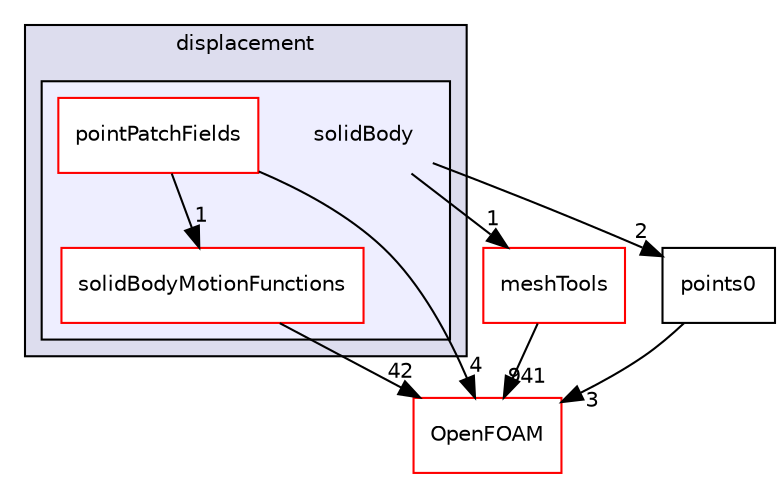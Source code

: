 digraph "src/dynamicMesh/motionSolvers/displacement/solidBody" {
  bgcolor=transparent;
  compound=true
  node [ fontsize="10", fontname="Helvetica"];
  edge [ labelfontsize="10", labelfontname="Helvetica"];
  subgraph clusterdir_b6bbef0e5e6a5d50496a71f7626b4ce2 {
    graph [ bgcolor="#ddddee", pencolor="black", label="displacement" fontname="Helvetica", fontsize="10", URL="dir_b6bbef0e5e6a5d50496a71f7626b4ce2.html"]
  subgraph clusterdir_cc7685f7f9f2ad928de6799da701a0fd {
    graph [ bgcolor="#eeeeff", pencolor="black", label="" URL="dir_cc7685f7f9f2ad928de6799da701a0fd.html"];
    dir_cc7685f7f9f2ad928de6799da701a0fd [shape=plaintext label="solidBody"];
    dir_a831f6151897608e8b39f217814381a1 [shape=box label="pointPatchFields" color="red" fillcolor="white" style="filled" URL="dir_a831f6151897608e8b39f217814381a1.html"];
    dir_17918cf578b0e3a881db7ca0eb350e2a [shape=box label="solidBodyMotionFunctions" color="red" fillcolor="white" style="filled" URL="dir_17918cf578b0e3a881db7ca0eb350e2a.html"];
  }
  }
  dir_ae30ad0bef50cf391b24c614251bb9fd [shape=box label="meshTools" color="red" URL="dir_ae30ad0bef50cf391b24c614251bb9fd.html"];
  dir_0ae3ac2e96ccafb1dd0d3854a1dd6d1d [shape=box label="points0" URL="dir_0ae3ac2e96ccafb1dd0d3854a1dd6d1d.html"];
  dir_c5473ff19b20e6ec4dfe5c310b3778a8 [shape=box label="OpenFOAM" color="red" URL="dir_c5473ff19b20e6ec4dfe5c310b3778a8.html"];
  dir_ae30ad0bef50cf391b24c614251bb9fd->dir_c5473ff19b20e6ec4dfe5c310b3778a8 [headlabel="941", labeldistance=1.5 headhref="dir_001949_002151.html"];
  dir_17918cf578b0e3a881db7ca0eb350e2a->dir_c5473ff19b20e6ec4dfe5c310b3778a8 [headlabel="42", labeldistance=1.5 headhref="dir_000634_002151.html"];
  dir_cc7685f7f9f2ad928de6799da701a0fd->dir_ae30ad0bef50cf391b24c614251bb9fd [headlabel="1", labeldistance=1.5 headhref="dir_000630_001949.html"];
  dir_cc7685f7f9f2ad928de6799da701a0fd->dir_0ae3ac2e96ccafb1dd0d3854a1dd6d1d [headlabel="2", labeldistance=1.5 headhref="dir_000630_000629.html"];
  dir_0ae3ac2e96ccafb1dd0d3854a1dd6d1d->dir_c5473ff19b20e6ec4dfe5c310b3778a8 [headlabel="3", labeldistance=1.5 headhref="dir_000629_002151.html"];
  dir_a831f6151897608e8b39f217814381a1->dir_17918cf578b0e3a881db7ca0eb350e2a [headlabel="1", labeldistance=1.5 headhref="dir_000631_000634.html"];
  dir_a831f6151897608e8b39f217814381a1->dir_c5473ff19b20e6ec4dfe5c310b3778a8 [headlabel="4", labeldistance=1.5 headhref="dir_000631_002151.html"];
}
